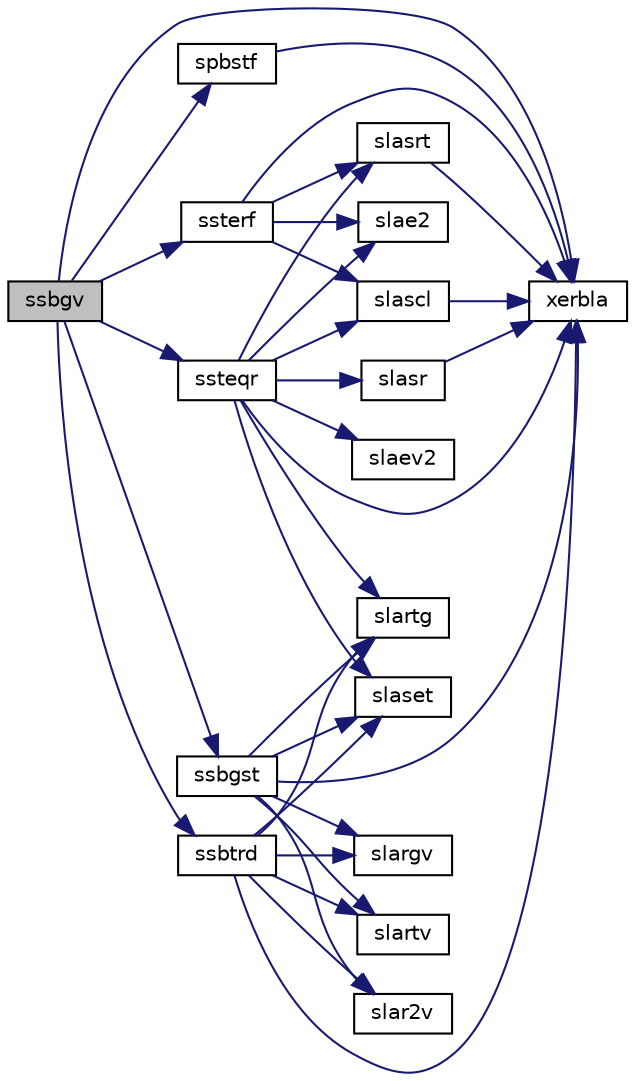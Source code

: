 digraph "ssbgv"
{
 // LATEX_PDF_SIZE
  edge [fontname="Helvetica",fontsize="10",labelfontname="Helvetica",labelfontsize="10"];
  node [fontname="Helvetica",fontsize="10",shape=record];
  rankdir="LR";
  Node1 [label="ssbgv",height=0.2,width=0.4,color="black", fillcolor="grey75", style="filled", fontcolor="black",tooltip="SSBGV"];
  Node1 -> Node2 [color="midnightblue",fontsize="10",style="solid",fontname="Helvetica"];
  Node2 [label="spbstf",height=0.2,width=0.4,color="black", fillcolor="white", style="filled",URL="$spbstf_8f.html#a1c2bc18149c0a4ad1cb6e1a6799d577d",tooltip="SPBSTF"];
  Node2 -> Node3 [color="midnightblue",fontsize="10",style="solid",fontname="Helvetica"];
  Node3 [label="xerbla",height=0.2,width=0.4,color="black", fillcolor="white", style="filled",URL="$xerbla_8f.html#a377ee61015baf8dea7770b3a404b1c07",tooltip="XERBLA"];
  Node1 -> Node4 [color="midnightblue",fontsize="10",style="solid",fontname="Helvetica"];
  Node4 [label="ssbgst",height=0.2,width=0.4,color="black", fillcolor="white", style="filled",URL="$ssbgst_8f.html#aaec597c3c6b4842adf9c440fba04a3b0",tooltip="SSBGST"];
  Node4 -> Node5 [color="midnightblue",fontsize="10",style="solid",fontname="Helvetica"];
  Node5 [label="slar2v",height=0.2,width=0.4,color="black", fillcolor="white", style="filled",URL="$slar2v_8f.html#a91dbd75ace31397819080608fbef5279",tooltip="SLAR2V applies a vector of plane rotations with real cosines and real sines from both sides to a sequ..."];
  Node4 -> Node6 [color="midnightblue",fontsize="10",style="solid",fontname="Helvetica"];
  Node6 [label="slargv",height=0.2,width=0.4,color="black", fillcolor="white", style="filled",URL="$slargv_8f.html#afe308752f1cc74f915fa28d0fe3fec4e",tooltip="SLARGV generates a vector of plane rotations with real cosines and real sines."];
  Node4 -> Node7 [color="midnightblue",fontsize="10",style="solid",fontname="Helvetica"];
  Node7 [label="slartg",height=0.2,width=0.4,color="black", fillcolor="white", style="filled",URL="$slartg_8f90.html#a8836d25697ed4d8cc0b7d0f45b558c3b",tooltip="SLARTG generates a plane rotation with real cosine and real sine."];
  Node4 -> Node8 [color="midnightblue",fontsize="10",style="solid",fontname="Helvetica"];
  Node8 [label="slartv",height=0.2,width=0.4,color="black", fillcolor="white", style="filled",URL="$slartv_8f.html#a01824d06df7ed77c36e93b30e03734fd",tooltip="SLARTV applies a vector of plane rotations with real cosines and real sines to the elements of a pair..."];
  Node4 -> Node9 [color="midnightblue",fontsize="10",style="solid",fontname="Helvetica"];
  Node9 [label="slaset",height=0.2,width=0.4,color="black", fillcolor="white", style="filled",URL="$slaset_8f.html#a6174184453f17ad7cc3488044325d5ac",tooltip="SLASET initializes the off-diagonal elements and the diagonal elements of a matrix to given values."];
  Node4 -> Node3 [color="midnightblue",fontsize="10",style="solid",fontname="Helvetica"];
  Node1 -> Node10 [color="midnightblue",fontsize="10",style="solid",fontname="Helvetica"];
  Node10 [label="ssbtrd",height=0.2,width=0.4,color="black", fillcolor="white", style="filled",URL="$ssbtrd_8f.html#a5f8af8f03cb65598c00693417300b652",tooltip="SSBTRD"];
  Node10 -> Node5 [color="midnightblue",fontsize="10",style="solid",fontname="Helvetica"];
  Node10 -> Node6 [color="midnightblue",fontsize="10",style="solid",fontname="Helvetica"];
  Node10 -> Node7 [color="midnightblue",fontsize="10",style="solid",fontname="Helvetica"];
  Node10 -> Node8 [color="midnightblue",fontsize="10",style="solid",fontname="Helvetica"];
  Node10 -> Node9 [color="midnightblue",fontsize="10",style="solid",fontname="Helvetica"];
  Node10 -> Node3 [color="midnightblue",fontsize="10",style="solid",fontname="Helvetica"];
  Node1 -> Node11 [color="midnightblue",fontsize="10",style="solid",fontname="Helvetica"];
  Node11 [label="ssteqr",height=0.2,width=0.4,color="black", fillcolor="white", style="filled",URL="$ssteqr_8f.html#a2463dc5fa5baab57763971a548aad789",tooltip="SSTEQR"];
  Node11 -> Node12 [color="midnightblue",fontsize="10",style="solid",fontname="Helvetica"];
  Node12 [label="slae2",height=0.2,width=0.4,color="black", fillcolor="white", style="filled",URL="$slae2_8f.html#aec32dea47a14590934b8970b078b58fd",tooltip="SLAE2 computes the eigenvalues of a 2-by-2 symmetric matrix."];
  Node11 -> Node13 [color="midnightblue",fontsize="10",style="solid",fontname="Helvetica"];
  Node13 [label="slaev2",height=0.2,width=0.4,color="black", fillcolor="white", style="filled",URL="$slaev2_8f.html#af79f0bb1a07a9d96b827eba946ec79fa",tooltip="SLAEV2 computes the eigenvalues and eigenvectors of a 2-by-2 symmetric/Hermitian matrix."];
  Node11 -> Node7 [color="midnightblue",fontsize="10",style="solid",fontname="Helvetica"];
  Node11 -> Node14 [color="midnightblue",fontsize="10",style="solid",fontname="Helvetica"];
  Node14 [label="slascl",height=0.2,width=0.4,color="black", fillcolor="white", style="filled",URL="$slascl_8f.html#a11e6ce67ce97ca5b0a3a7bc5645a09d9",tooltip="SLASCL multiplies a general rectangular matrix by a real scalar defined as cto/cfrom."];
  Node14 -> Node3 [color="midnightblue",fontsize="10",style="solid",fontname="Helvetica"];
  Node11 -> Node9 [color="midnightblue",fontsize="10",style="solid",fontname="Helvetica"];
  Node11 -> Node15 [color="midnightblue",fontsize="10",style="solid",fontname="Helvetica"];
  Node15 [label="slasr",height=0.2,width=0.4,color="black", fillcolor="white", style="filled",URL="$slasr_8f.html#a60f6d566e3a36c43835b0ff3055879dc",tooltip="SLASR applies a sequence of plane rotations to a general rectangular matrix."];
  Node15 -> Node3 [color="midnightblue",fontsize="10",style="solid",fontname="Helvetica"];
  Node11 -> Node16 [color="midnightblue",fontsize="10",style="solid",fontname="Helvetica"];
  Node16 [label="slasrt",height=0.2,width=0.4,color="black", fillcolor="white", style="filled",URL="$slasrt_8f.html#a66e14f999e0c96b0d974849882160a07",tooltip="SLASRT sorts numbers in increasing or decreasing order."];
  Node16 -> Node3 [color="midnightblue",fontsize="10",style="solid",fontname="Helvetica"];
  Node11 -> Node3 [color="midnightblue",fontsize="10",style="solid",fontname="Helvetica"];
  Node1 -> Node17 [color="midnightblue",fontsize="10",style="solid",fontname="Helvetica"];
  Node17 [label="ssterf",height=0.2,width=0.4,color="black", fillcolor="white", style="filled",URL="$ssterf_8f.html#a6f005e62dd179b39d847eadbb62dbead",tooltip="SSTERF"];
  Node17 -> Node12 [color="midnightblue",fontsize="10",style="solid",fontname="Helvetica"];
  Node17 -> Node14 [color="midnightblue",fontsize="10",style="solid",fontname="Helvetica"];
  Node17 -> Node16 [color="midnightblue",fontsize="10",style="solid",fontname="Helvetica"];
  Node17 -> Node3 [color="midnightblue",fontsize="10",style="solid",fontname="Helvetica"];
  Node1 -> Node3 [color="midnightblue",fontsize="10",style="solid",fontname="Helvetica"];
}
